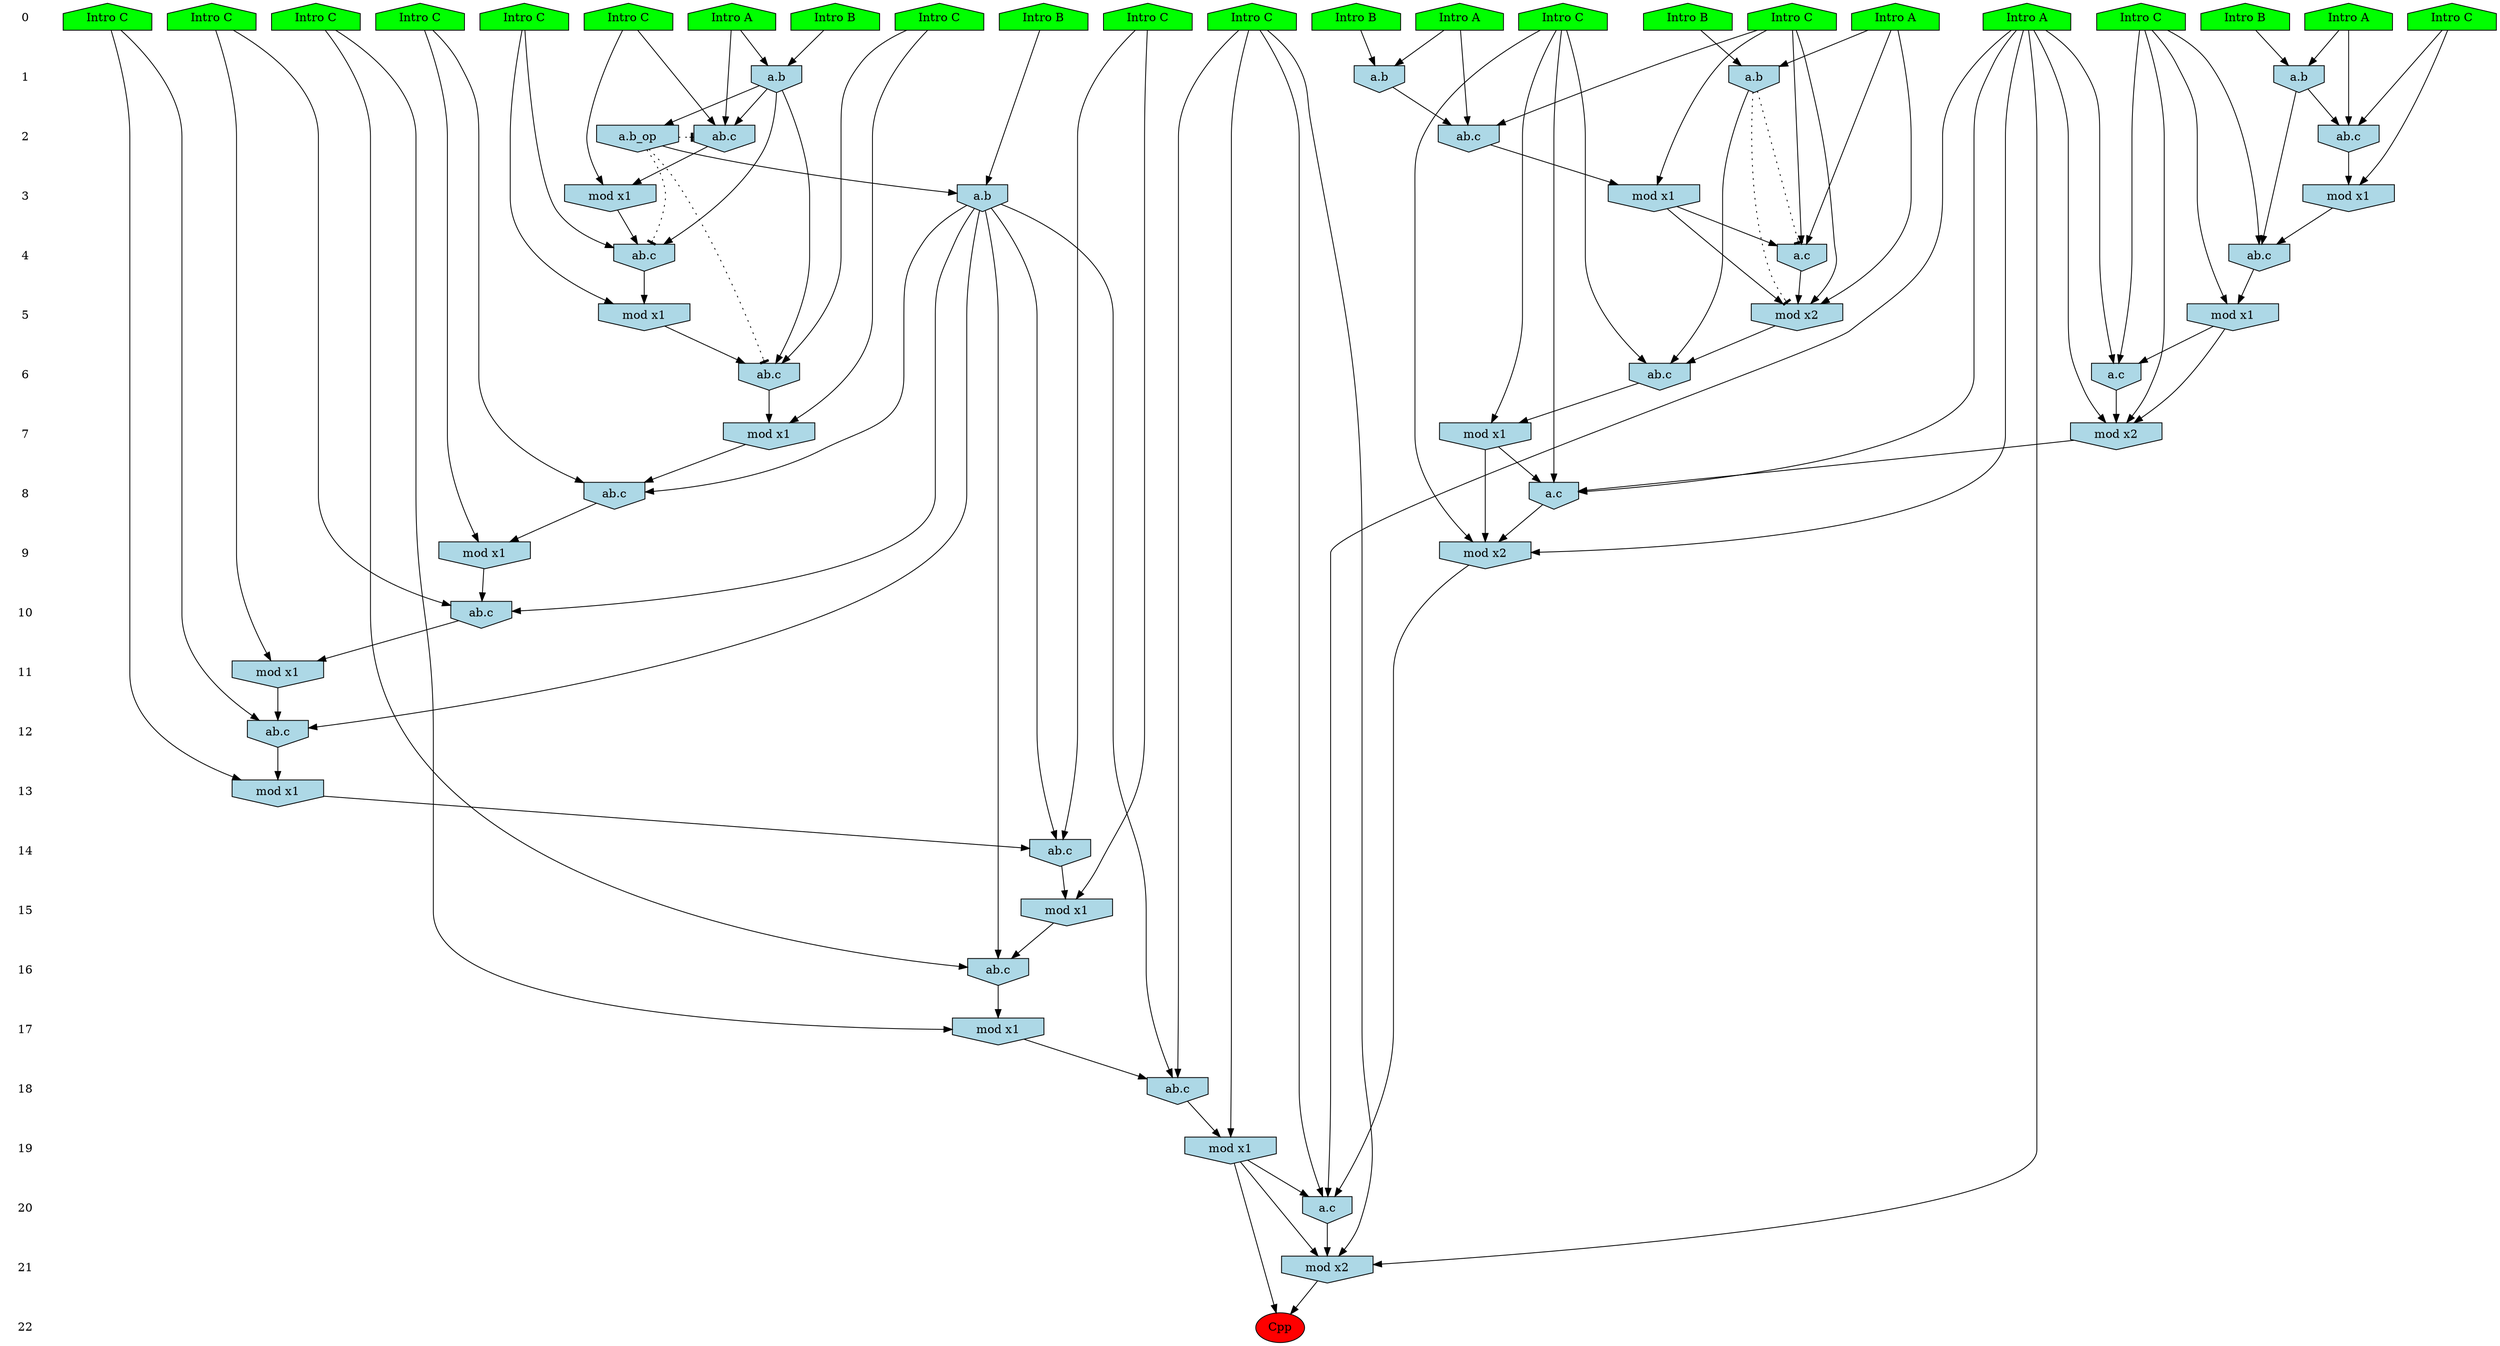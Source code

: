 /* Compression of 1 causal flows obtained in average at 2.119706E+01 t.u */
/* Compressed causal flows were: [3997] */
digraph G{
 ranksep=.5 ; 
{ rank = same ; "0" [shape=plaintext] ; node_1 [label ="Intro B", shape=house, style=filled, fillcolor=green] ;
node_2 [label ="Intro A", shape=house, style=filled, fillcolor=green] ;
node_3 [label ="Intro B", shape=house, style=filled, fillcolor=green] ;
node_4 [label ="Intro B", shape=house, style=filled, fillcolor=green] ;
node_5 [label ="Intro A", shape=house, style=filled, fillcolor=green] ;
node_6 [label ="Intro B", shape=house, style=filled, fillcolor=green] ;
node_7 [label ="Intro A", shape=house, style=filled, fillcolor=green] ;
node_8 [label ="Intro B", shape=house, style=filled, fillcolor=green] ;
node_9 [label ="Intro A", shape=house, style=filled, fillcolor=green] ;
node_10 [label ="Intro A", shape=house, style=filled, fillcolor=green] ;
node_11 [label ="Intro C", shape=house, style=filled, fillcolor=green] ;
node_12 [label ="Intro C", shape=house, style=filled, fillcolor=green] ;
node_13 [label ="Intro C", shape=house, style=filled, fillcolor=green] ;
node_14 [label ="Intro C", shape=house, style=filled, fillcolor=green] ;
node_15 [label ="Intro C", shape=house, style=filled, fillcolor=green] ;
node_16 [label ="Intro C", shape=house, style=filled, fillcolor=green] ;
node_17 [label ="Intro C", shape=house, style=filled, fillcolor=green] ;
node_18 [label ="Intro C", shape=house, style=filled, fillcolor=green] ;
node_19 [label ="Intro C", shape=house, style=filled, fillcolor=green] ;
node_20 [label ="Intro C", shape=house, style=filled, fillcolor=green] ;
node_21 [label ="Intro C", shape=house, style=filled, fillcolor=green] ;
node_22 [label ="Intro C", shape=house, style=filled, fillcolor=green] ;
node_23 [label ="Intro C", shape=house, style=filled, fillcolor=green] ;
}
{ rank = same ; "1" [shape=plaintext] ; node_24 [label="a.b", shape=invhouse, style=filled, fillcolor = lightblue] ;
node_26 [label="a.b", shape=invhouse, style=filled, fillcolor = lightblue] ;
node_33 [label="a.b", shape=invhouse, style=filled, fillcolor = lightblue] ;
node_48 [label="a.b", shape=invhouse, style=filled, fillcolor = lightblue] ;
}
{ rank = same ; "2" [shape=plaintext] ; node_25 [label="ab.c", shape=invhouse, style=filled, fillcolor = lightblue] ;
node_28 [label="ab.c", shape=invhouse, style=filled, fillcolor = lightblue] ;
node_35 [label="ab.c", shape=invhouse, style=filled, fillcolor = lightblue] ;
node_39 [label="a.b_op", shape=invhouse, style=filled, fillcolor = lightblue] ;
}
{ rank = same ; "3" [shape=plaintext] ; node_27 [label="mod x1", shape=invhouse, style=filled, fillcolor = lightblue] ;
node_30 [label="mod x1", shape=invhouse, style=filled, fillcolor = lightblue] ;
node_36 [label="mod x1", shape=invhouse, style=filled, fillcolor = lightblue] ;
node_43 [label="a.b", shape=invhouse, style=filled, fillcolor = lightblue] ;
}
{ rank = same ; "4" [shape=plaintext] ; node_29 [label="a.c", shape=invhouse, style=filled, fillcolor = lightblue] ;
node_31 [label="ab.c", shape=invhouse, style=filled, fillcolor = lightblue] ;
node_38 [label="ab.c", shape=invhouse, style=filled, fillcolor = lightblue] ;
}
{ rank = same ; "5" [shape=plaintext] ; node_32 [label="mod x2", shape=invhouse, style=filled, fillcolor = lightblue] ;
node_34 [label="mod x1", shape=invhouse, style=filled, fillcolor = lightblue] ;
node_41 [label="mod x1", shape=invhouse, style=filled, fillcolor = lightblue] ;
}
{ rank = same ; "6" [shape=plaintext] ; node_37 [label="ab.c", shape=invhouse, style=filled, fillcolor = lightblue] ;
node_42 [label="a.c", shape=invhouse, style=filled, fillcolor = lightblue] ;
node_50 [label="ab.c", shape=invhouse, style=filled, fillcolor = lightblue] ;
}
{ rank = same ; "7" [shape=plaintext] ; node_40 [label="mod x1", shape=invhouse, style=filled, fillcolor = lightblue] ;
node_52 [label="mod x1", shape=invhouse, style=filled, fillcolor = lightblue] ;
node_54 [label="mod x2", shape=invhouse, style=filled, fillcolor = lightblue] ;
}
{ rank = same ; "8" [shape=plaintext] ; node_44 [label="ab.c", shape=invhouse, style=filled, fillcolor = lightblue] ;
node_55 [label="a.c", shape=invhouse, style=filled, fillcolor = lightblue] ;
}
{ rank = same ; "9" [shape=plaintext] ; node_45 [label="mod x1", shape=invhouse, style=filled, fillcolor = lightblue] ;
node_57 [label="mod x2", shape=invhouse, style=filled, fillcolor = lightblue] ;
}
{ rank = same ; "10" [shape=plaintext] ; node_46 [label="ab.c", shape=invhouse, style=filled, fillcolor = lightblue] ;
}
{ rank = same ; "11" [shape=plaintext] ; node_47 [label="mod x1", shape=invhouse, style=filled, fillcolor = lightblue] ;
}
{ rank = same ; "12" [shape=plaintext] ; node_49 [label="ab.c", shape=invhouse, style=filled, fillcolor = lightblue] ;
}
{ rank = same ; "13" [shape=plaintext] ; node_51 [label="mod x1", shape=invhouse, style=filled, fillcolor = lightblue] ;
}
{ rank = same ; "14" [shape=plaintext] ; node_53 [label="ab.c", shape=invhouse, style=filled, fillcolor = lightblue] ;
}
{ rank = same ; "15" [shape=plaintext] ; node_56 [label="mod x1", shape=invhouse, style=filled, fillcolor = lightblue] ;
}
{ rank = same ; "16" [shape=plaintext] ; node_58 [label="ab.c", shape=invhouse, style=filled, fillcolor = lightblue] ;
}
{ rank = same ; "17" [shape=plaintext] ; node_59 [label="mod x1", shape=invhouse, style=filled, fillcolor = lightblue] ;
}
{ rank = same ; "18" [shape=plaintext] ; node_60 [label="ab.c", shape=invhouse, style=filled, fillcolor = lightblue] ;
}
{ rank = same ; "19" [shape=plaintext] ; node_61 [label="mod x1", shape=invhouse, style=filled, fillcolor = lightblue] ;
}
{ rank = same ; "20" [shape=plaintext] ; node_62 [label="a.c", shape=invhouse, style=filled, fillcolor = lightblue] ;
}
{ rank = same ; "21" [shape=plaintext] ; node_63 [label="mod x2", shape=invhouse, style=filled, fillcolor = lightblue] ;
}
{ rank = same ; "22" [shape=plaintext] ; node_64 [label ="Cpp", style=filled, fillcolor=red] ;
}
"0" -> "1" [style="invis"]; 
"1" -> "2" [style="invis"]; 
"2" -> "3" [style="invis"]; 
"3" -> "4" [style="invis"]; 
"4" -> "5" [style="invis"]; 
"5" -> "6" [style="invis"]; 
"6" -> "7" [style="invis"]; 
"7" -> "8" [style="invis"]; 
"8" -> "9" [style="invis"]; 
"9" -> "10" [style="invis"]; 
"10" -> "11" [style="invis"]; 
"11" -> "12" [style="invis"]; 
"12" -> "13" [style="invis"]; 
"13" -> "14" [style="invis"]; 
"14" -> "15" [style="invis"]; 
"15" -> "16" [style="invis"]; 
"16" -> "17" [style="invis"]; 
"17" -> "18" [style="invis"]; 
"18" -> "19" [style="invis"]; 
"19" -> "20" [style="invis"]; 
"20" -> "21" [style="invis"]; 
"21" -> "22" [style="invis"]; 
node_5 -> node_24
node_6 -> node_24
node_5 -> node_25
node_14 -> node_25
node_24 -> node_25
node_2 -> node_26
node_4 -> node_26
node_14 -> node_27
node_25 -> node_27
node_2 -> node_28
node_16 -> node_28
node_26 -> node_28
node_7 -> node_29
node_14 -> node_29
node_27 -> node_29
node_16 -> node_30
node_28 -> node_30
node_21 -> node_31
node_26 -> node_31
node_30 -> node_31
node_7 -> node_32
node_14 -> node_32
node_27 -> node_32
node_29 -> node_32
node_1 -> node_33
node_9 -> node_33
node_21 -> node_34
node_31 -> node_34
node_9 -> node_35
node_13 -> node_35
node_33 -> node_35
node_13 -> node_36
node_35 -> node_36
node_11 -> node_37
node_26 -> node_37
node_34 -> node_37
node_17 -> node_38
node_33 -> node_38
node_36 -> node_38
node_26 -> node_39
node_11 -> node_40
node_37 -> node_40
node_17 -> node_41
node_38 -> node_41
node_10 -> node_42
node_17 -> node_42
node_41 -> node_42
node_3 -> node_43
node_39 -> node_43
node_15 -> node_44
node_40 -> node_44
node_43 -> node_44
node_15 -> node_45
node_44 -> node_45
node_23 -> node_46
node_43 -> node_46
node_45 -> node_46
node_23 -> node_47
node_46 -> node_47
node_7 -> node_48
node_8 -> node_48
node_18 -> node_49
node_43 -> node_49
node_47 -> node_49
node_20 -> node_50
node_32 -> node_50
node_48 -> node_50
node_18 -> node_51
node_49 -> node_51
node_20 -> node_52
node_50 -> node_52
node_12 -> node_53
node_43 -> node_53
node_51 -> node_53
node_10 -> node_54
node_17 -> node_54
node_41 -> node_54
node_42 -> node_54
node_10 -> node_55
node_20 -> node_55
node_52 -> node_55
node_54 -> node_55
node_12 -> node_56
node_53 -> node_56
node_10 -> node_57
node_20 -> node_57
node_52 -> node_57
node_55 -> node_57
node_22 -> node_58
node_43 -> node_58
node_56 -> node_58
node_22 -> node_59
node_58 -> node_59
node_19 -> node_60
node_43 -> node_60
node_59 -> node_60
node_19 -> node_61
node_60 -> node_61
node_10 -> node_62
node_19 -> node_62
node_57 -> node_62
node_61 -> node_62
node_10 -> node_63
node_19 -> node_63
node_61 -> node_63
node_62 -> node_63
node_61 -> node_64
node_63 -> node_64
node_39 -> node_37 [style=dotted, arrowhead = tee] 
node_39 -> node_31 [style=dotted, arrowhead = tee] 
node_39 -> node_28 [style=dotted, arrowhead = tee] 
node_48 -> node_32 [style=dotted, arrowhead = tee] 
node_48 -> node_29 [style=dotted, arrowhead = tee] 
}
/*
 Dot generation time: 0.000263
*/